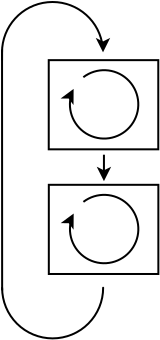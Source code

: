 <?xml version="1.0" encoding="UTF-8"?>
<dia:diagram xmlns:dia="http://www.lysator.liu.se/~alla/dia/">
  <dia:layer name="Background" visible="true" connectable="true" active="true">
    <dia:group>
      <dia:attribute name="meta">
        <dia:composite type="dict"/>
      </dia:attribute>
      <dia:attribute name="matrix"/>
      <dia:object type="Standard - Arc" version="0" id="O0">
        <dia:attribute name="obj_pos">
          <dia:point val="21.481,12.225"/>
        </dia:attribute>
        <dia:attribute name="obj_bb">
          <dia:rectangle val="20.83,11.241;24.764,14.761"/>
        </dia:attribute>
        <dia:attribute name="conn_endpoints">
          <dia:point val="21.481,12.225"/>
          <dia:point val="21.967,11.642"/>
        </dia:attribute>
        <dia:attribute name="curve_distance">
          <dia:real val="3.377"/>
        </dia:attribute>
        <dia:attribute name="start_arrow">
          <dia:enum val="22"/>
        </dia:attribute>
        <dia:attribute name="start_arrow_length">
          <dia:real val="0.5"/>
        </dia:attribute>
        <dia:attribute name="start_arrow_width">
          <dia:real val="0.5"/>
        </dia:attribute>
      </dia:object>
      <dia:object type="Standard - Box" version="0" id="O1">
        <dia:attribute name="obj_pos">
          <dia:point val="20.238,10.789"/>
        </dia:attribute>
        <dia:attribute name="obj_bb">
          <dia:rectangle val="20.188,10.739;25.765,15.298"/>
        </dia:attribute>
        <dia:attribute name="elem_corner">
          <dia:point val="20.238,10.789"/>
        </dia:attribute>
        <dia:attribute name="elem_width">
          <dia:real val="5.477"/>
        </dia:attribute>
        <dia:attribute name="elem_height">
          <dia:real val="4.459"/>
        </dia:attribute>
        <dia:attribute name="inner_color">
          <dia:color val="#ffffff00"/>
        </dia:attribute>
        <dia:attribute name="show_background">
          <dia:boolean val="true"/>
        </dia:attribute>
      </dia:object>
    </dia:group>
    <dia:group>
      <dia:attribute name="meta">
        <dia:composite type="dict"/>
      </dia:attribute>
      <dia:attribute name="matrix"/>
      <dia:object type="Standard - Arc" version="0" id="O2">
        <dia:attribute name="obj_pos">
          <dia:point val="21.478,5.993"/>
        </dia:attribute>
        <dia:attribute name="obj_bb">
          <dia:rectangle val="20.827,5.008;24.762,8.528"/>
        </dia:attribute>
        <dia:attribute name="conn_endpoints">
          <dia:point val="21.478,5.993"/>
          <dia:point val="21.964,5.409"/>
        </dia:attribute>
        <dia:attribute name="curve_distance">
          <dia:real val="3.377"/>
        </dia:attribute>
        <dia:attribute name="start_arrow">
          <dia:enum val="22"/>
        </dia:attribute>
        <dia:attribute name="start_arrow_length">
          <dia:real val="0.5"/>
        </dia:attribute>
        <dia:attribute name="start_arrow_width">
          <dia:real val="0.5"/>
        </dia:attribute>
      </dia:object>
      <dia:object type="Standard - Box" version="0" id="O3">
        <dia:attribute name="obj_pos">
          <dia:point val="20.234,4.556"/>
        </dia:attribute>
        <dia:attribute name="obj_bb">
          <dia:rectangle val="20.184,4.506;25.762,9.066"/>
        </dia:attribute>
        <dia:attribute name="elem_corner">
          <dia:point val="20.234,4.556"/>
        </dia:attribute>
        <dia:attribute name="elem_width">
          <dia:real val="5.477"/>
        </dia:attribute>
        <dia:attribute name="elem_height">
          <dia:real val="4.459"/>
        </dia:attribute>
        <dia:attribute name="inner_color">
          <dia:color val="#ffffff00"/>
        </dia:attribute>
        <dia:attribute name="show_background">
          <dia:boolean val="true"/>
        </dia:attribute>
      </dia:object>
    </dia:group>
    <dia:object type="Standard - Arc" version="0" id="O4">
      <dia:attribute name="obj_pos">
        <dia:point val="22.954,15.936"/>
      </dia:attribute>
      <dia:attribute name="obj_bb">
        <dia:rectangle val="17.853,15.886;23.004,18.517"/>
      </dia:attribute>
      <dia:attribute name="conn_endpoints">
        <dia:point val="22.954,15.936"/>
        <dia:point val="17.903,15.94"/>
      </dia:attribute>
      <dia:attribute name="curve_distance">
        <dia:real val="-2.53"/>
      </dia:attribute>
      <dia:attribute name="line_caps">
        <dia:enum val="1"/>
      </dia:attribute>
    </dia:object>
    <dia:object type="Standard - Line" version="0" id="O5">
      <dia:attribute name="obj_pos">
        <dia:point val="17.904,16.064"/>
      </dia:attribute>
      <dia:attribute name="obj_bb">
        <dia:rectangle val="17.849,4.049;17.954,16.114"/>
      </dia:attribute>
      <dia:attribute name="conn_endpoints">
        <dia:point val="17.904,16.064"/>
        <dia:point val="17.899,4.099"/>
      </dia:attribute>
      <dia:attribute name="numcp">
        <dia:int val="1"/>
      </dia:attribute>
    </dia:object>
    <dia:object type="Standard - Arc" version="0" id="O6">
      <dia:attribute name="obj_pos">
        <dia:point val="22.948,4.165"/>
      </dia:attribute>
      <dia:attribute name="obj_bb">
        <dia:rectangle val="17.847,1.598;23.307,4.22"/>
      </dia:attribute>
      <dia:attribute name="conn_endpoints">
        <dia:point val="22.948,4.165"/>
        <dia:point val="17.897,4.17"/>
      </dia:attribute>
      <dia:attribute name="curve_distance">
        <dia:real val="2.519"/>
      </dia:attribute>
      <dia:attribute name="start_arrow">
        <dia:enum val="22"/>
      </dia:attribute>
      <dia:attribute name="start_arrow_length">
        <dia:real val="0.5"/>
      </dia:attribute>
      <dia:attribute name="start_arrow_width">
        <dia:real val="0.5"/>
      </dia:attribute>
    </dia:object>
    <dia:object type="Standard - Line" version="0" id="O7">
      <dia:attribute name="obj_pos">
        <dia:point val="22.994,9.284"/>
      </dia:attribute>
      <dia:attribute name="obj_bb">
        <dia:rectangle val="22.632,9.234;23.355,10.657"/>
      </dia:attribute>
      <dia:attribute name="conn_endpoints">
        <dia:point val="22.994,9.284"/>
        <dia:point val="22.994,10.607"/>
      </dia:attribute>
      <dia:attribute name="numcp">
        <dia:int val="1"/>
      </dia:attribute>
      <dia:attribute name="end_arrow">
        <dia:enum val="22"/>
      </dia:attribute>
      <dia:attribute name="end_arrow_length">
        <dia:real val="0.5"/>
      </dia:attribute>
      <dia:attribute name="end_arrow_width">
        <dia:real val="0.5"/>
      </dia:attribute>
    </dia:object>
    <dia:object type="Standard - Line" version="0" id="O8">
      <dia:attribute name="obj_pos">
        <dia:point val="17.899,4.561"/>
      </dia:attribute>
      <dia:attribute name="obj_bb">
        <dia:rectangle val="17.849,3.978;17.95,4.611"/>
      </dia:attribute>
      <dia:attribute name="conn_endpoints">
        <dia:point val="17.899,4.561"/>
        <dia:point val="17.9,4.028"/>
      </dia:attribute>
      <dia:attribute name="numcp">
        <dia:int val="1"/>
      </dia:attribute>
    </dia:object>
  </dia:layer>
</dia:diagram>
